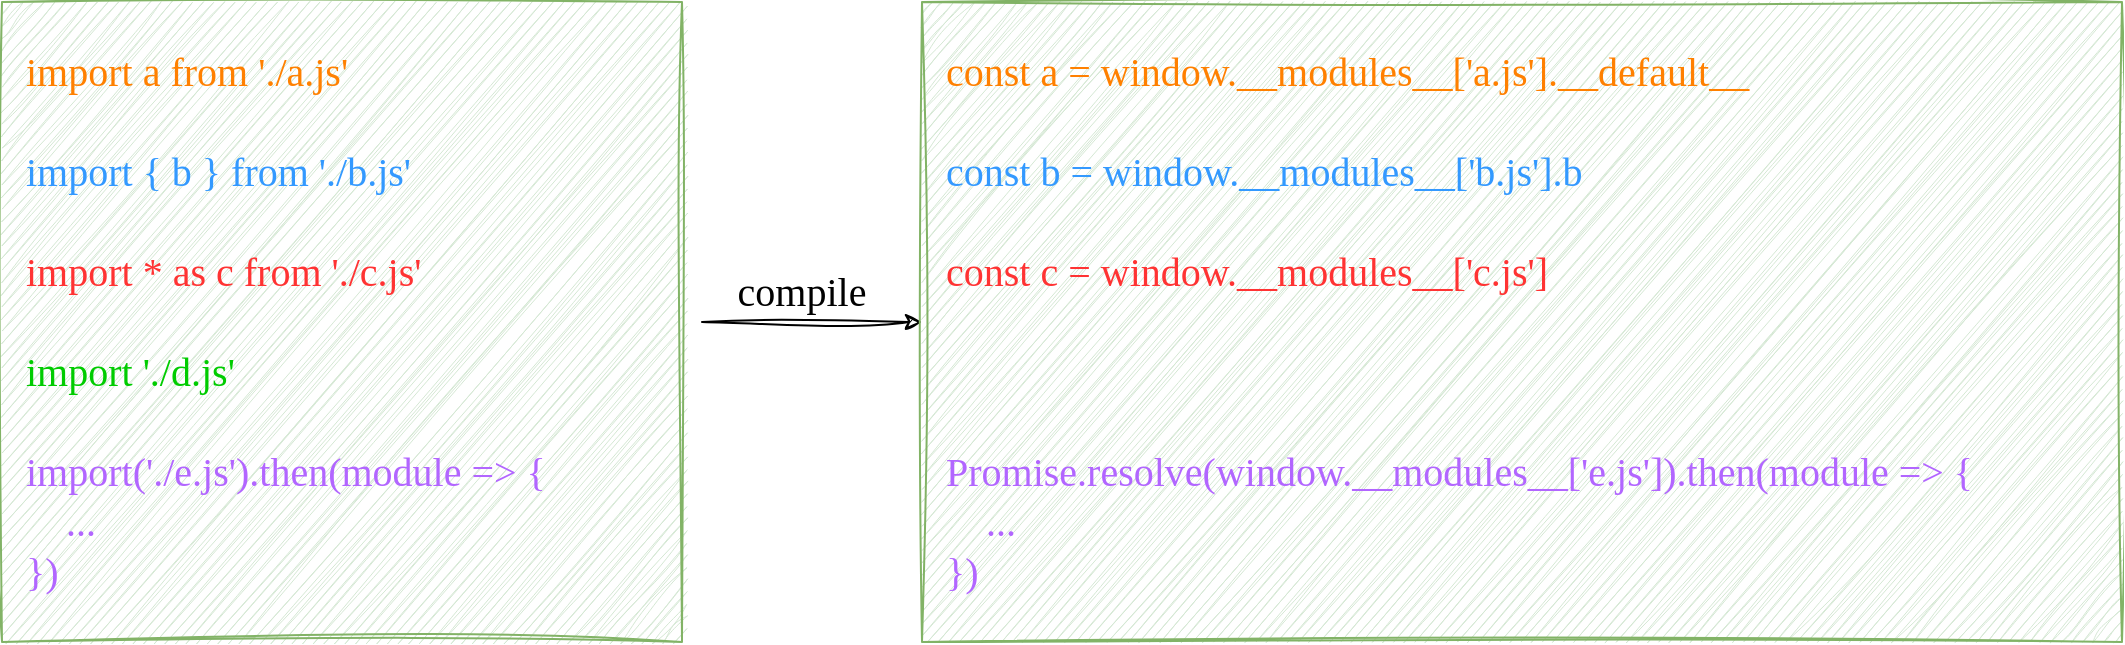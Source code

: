 <mxfile version="21.7.1" type="github">
  <diagram name="Page-1" id="kltpETyp6ktUoRGK4CSb">
    <mxGraphModel dx="1341" dy="791" grid="1" gridSize="10" guides="1" tooltips="1" connect="1" arrows="1" fold="1" page="1" pageScale="1" pageWidth="827" pageHeight="1169" math="0" shadow="0">
      <root>
        <mxCell id="0" />
        <mxCell id="1" parent="0" />
        <mxCell id="waHBwddkoe4MKuM2ABax-2" value="" style="rounded=0;whiteSpace=wrap;html=1;sketch=1;hachureGap=4;jiggle=2;curveFitting=1;fontFamily=Architects Daughter;fontSource=https%3A%2F%2Ffonts.googleapis.com%2Fcss%3Ffamily%3DArchitects%2BDaughter;fontSize=20;fillColor=#d5e8d4;strokeColor=#82b366;" parent="1" vertex="1">
          <mxGeometry y="110" width="340" height="320" as="geometry" />
        </mxCell>
        <mxCell id="waHBwddkoe4MKuM2ABax-6" style="edgeStyle=orthogonalEdgeStyle;rounded=0;sketch=1;hachureGap=4;jiggle=2;curveFitting=1;orthogonalLoop=1;jettySize=auto;html=1;exitX=1;exitY=0.5;exitDx=0;exitDy=0;entryX=0;entryY=0.5;entryDx=0;entryDy=0;fontFamily=Architects Daughter;fontSource=https%3A%2F%2Ffonts.googleapis.com%2Fcss%3Ffamily%3DArchitects%2BDaughter;fontSize=16;" parent="1" source="waHBwddkoe4MKuM2ABax-3" target="waHBwddkoe4MKuM2ABax-4" edge="1">
          <mxGeometry relative="1" as="geometry" />
        </mxCell>
        <mxCell id="waHBwddkoe4MKuM2ABax-3" value="&lt;font face=&quot;Comic Sans MS&quot;&gt;&lt;font color=&quot;#ff8000&quot;&gt;import a from &#39;./a.js&#39;&lt;/font&gt;&lt;br&gt;&lt;br&gt;&lt;font color=&quot;#3399ff&quot;&gt;import { b } from &#39;./b.js&#39;&lt;/font&gt;&lt;br&gt;&lt;br&gt;&lt;font color=&quot;#ff3333&quot;&gt;import * as c from &#39;./c.js&#39;&lt;/font&gt;&lt;br&gt;&lt;br&gt;&lt;font color=&quot;#00cc00&quot;&gt;import &#39;./d.js&#39;&lt;br&gt;&lt;/font&gt;&lt;br&gt;&lt;font color=&quot;#b266ff&quot;&gt;import(&#39;./e.js&#39;).then(module =&amp;gt; {&lt;br&gt;&amp;nbsp; &amp;nbsp; ...&lt;br&gt;})&lt;/font&gt;&lt;br&gt;&lt;/font&gt;" style="text;html=1;strokeColor=none;fillColor=none;align=left;verticalAlign=middle;whiteSpace=wrap;rounded=0;fontSize=20;fontFamily=Architects Daughter;" parent="1" vertex="1">
          <mxGeometry x="10" y="120" width="340" height="300" as="geometry" />
        </mxCell>
        <mxCell id="waHBwddkoe4MKuM2ABax-4" value="" style="rounded=0;whiteSpace=wrap;html=1;sketch=1;hachureGap=4;jiggle=2;curveFitting=1;fontFamily=Architects Daughter;fontSource=https%3A%2F%2Ffonts.googleapis.com%2Fcss%3Ffamily%3DArchitects%2BDaughter;fontSize=20;fillColor=#d5e8d4;strokeColor=#82b366;" parent="1" vertex="1">
          <mxGeometry x="460" y="110" width="600" height="320" as="geometry" />
        </mxCell>
        <mxCell id="waHBwddkoe4MKuM2ABax-5" value="&lt;font face=&quot;Comic Sans MS&quot;&gt;&lt;font color=&quot;#ff8000&quot;&gt;const a = window.__modules__[&#39;a.js&#39;].__default__&lt;/font&gt;&lt;br&gt;&lt;br&gt;&lt;font color=&quot;#3399ff&quot;&gt;const b = window.__modules__[&#39;b.js&#39;].b&lt;/font&gt;&lt;br&gt;&lt;br&gt;&lt;font color=&quot;#ff3333&quot;&gt;const c = window.__modules__[&#39;c.js&#39;]&lt;/font&gt;&lt;br&gt;&lt;br&gt;&lt;font color=&quot;#00cc00&quot;&gt;&amp;nbsp;&lt;br&gt;&lt;/font&gt;&lt;br&gt;&lt;font color=&quot;#b266ff&quot;&gt;Promise.resolve(window.__modules__[&#39;e.js&#39;]).then(module =&amp;gt; {&lt;br&gt;&amp;nbsp; &amp;nbsp; ...&lt;br&gt;})&lt;/font&gt;&lt;br&gt;&lt;/font&gt;" style="text;html=1;strokeColor=none;fillColor=none;align=left;verticalAlign=middle;whiteSpace=wrap;rounded=0;fontSize=20;fontFamily=Architects Daughter;" parent="1" vertex="1">
          <mxGeometry x="470" y="120" width="580" height="300" as="geometry" />
        </mxCell>
        <mxCell id="do1ttzeZ-q19rvh2WYjt-1" value="&lt;font face=&quot;Comic Sans MS&quot;&gt;compile&lt;/font&gt;" style="text;html=1;strokeColor=none;fillColor=none;align=center;verticalAlign=middle;whiteSpace=wrap;rounded=0;fontSize=20;fontFamily=Architects Daughter;" vertex="1" parent="1">
          <mxGeometry x="370" y="240" width="60" height="30" as="geometry" />
        </mxCell>
      </root>
    </mxGraphModel>
  </diagram>
</mxfile>
